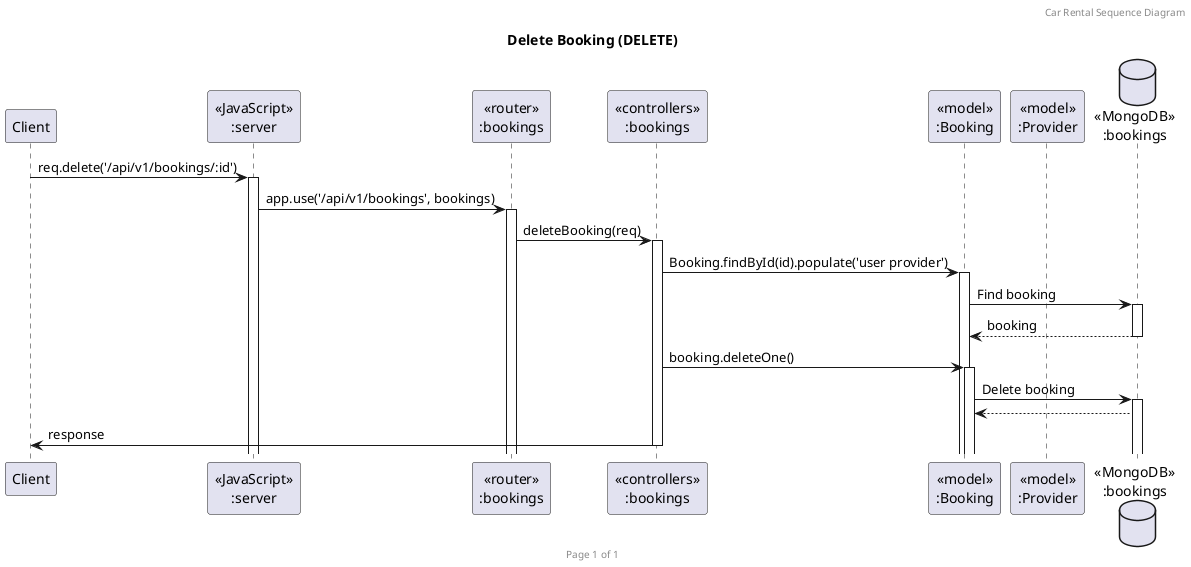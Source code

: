 @startuml Delete Booking (DELETE)

header Car Rental Sequence Diagram
footer Page %page% of %lastpage%
title "Delete Booking (DELETE)"

participant "Client" as client
participant "<<JavaScript>>\n:server" as server
participant "<<router>>\n:bookings" as routerBookings
participant "<<controllers>>\n:bookings" as controllersBookings
participant "<<model>>\n:Booking" as modelBooking
participant "<<model>>\n:Provider" as modelProvider
database "<<MongoDB>>\n:bookings" as BookingsDB

client -> server ++ : req.delete('/api/v1/bookings/:id')
server -> routerBookings ++ : app.use('/api/v1/bookings', bookings)
routerBookings -> controllersBookings ++ : deleteBooking(req)
controllersBookings -> modelBooking ++ : Booking.findById(id).populate('user provider')
modelBooking -> BookingsDB ++ : Find booking
BookingsDB --> modelBooking -- : booking
controllersBookings -> modelBooking ++ : booking.deleteOne()
modelBooking -> BookingsDB ++ : Delete booking
BookingsDB --> modelBooking
controllersBookings -> client -- : response

@enduml
